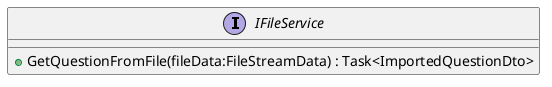 @startuml
interface IFileService {
    +  GetQuestionFromFile(fileData:FileStreamData) : Task<ImportedQuestionDto>
}
@enduml